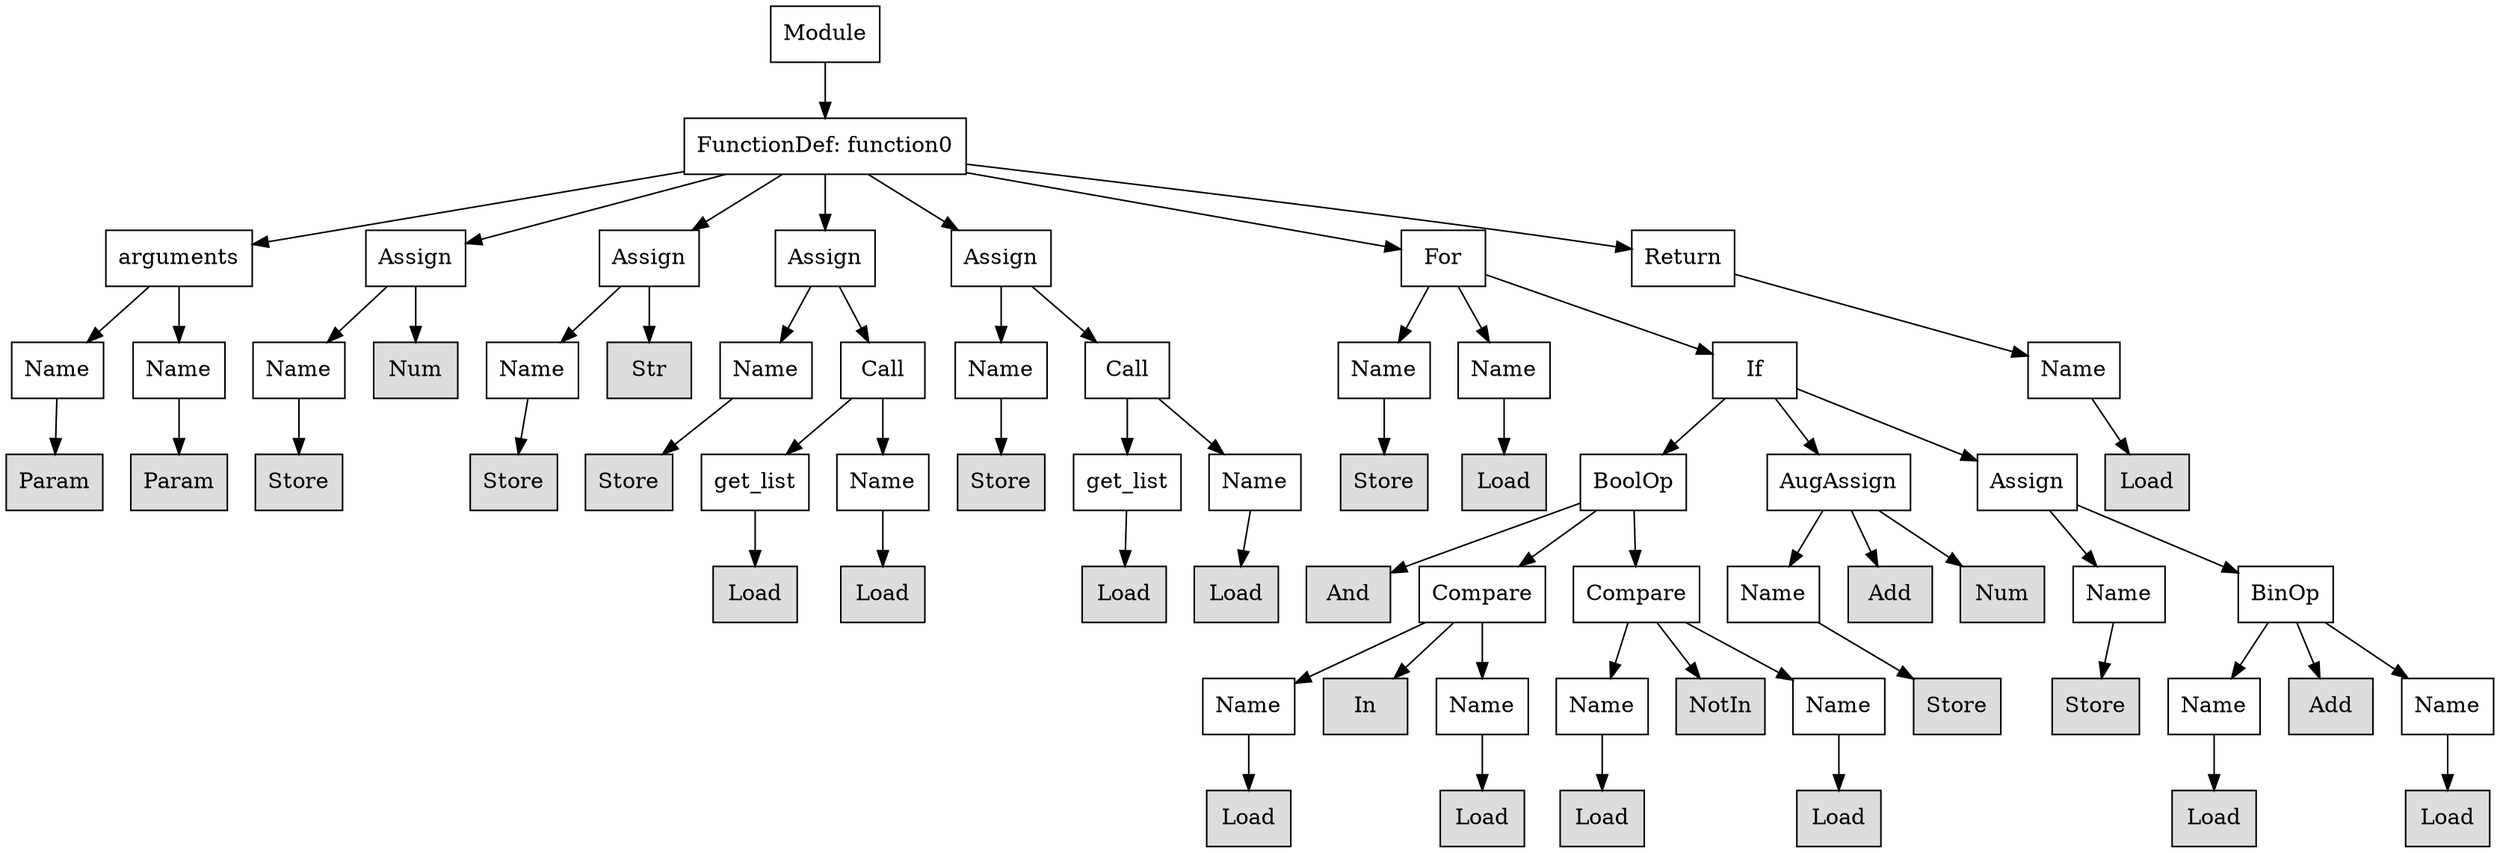 digraph G {
n0 [shape=rect, label="Module"];
n1 [shape=rect, label="FunctionDef: function0"];
n2 [shape=rect, label="arguments"];
n3 [shape=rect, label="Assign"];
n4 [shape=rect, label="Assign"];
n5 [shape=rect, label="Assign"];
n6 [shape=rect, label="Assign"];
n7 [shape=rect, label="For"];
n8 [shape=rect, label="Return"];
n9 [shape=rect, label="Name"];
n10 [shape=rect, label="Name"];
n11 [shape=rect, label="Name"];
n12 [shape=rect, label="Num" style="filled" fillcolor="#dddddd"];
n13 [shape=rect, label="Name"];
n14 [shape=rect, label="Str" style="filled" fillcolor="#dddddd"];
n15 [shape=rect, label="Name"];
n16 [shape=rect, label="Call"];
n17 [shape=rect, label="Name"];
n18 [shape=rect, label="Call"];
n19 [shape=rect, label="Name"];
n20 [shape=rect, label="Name"];
n21 [shape=rect, label="If"];
n22 [shape=rect, label="Name"];
n23 [shape=rect, label="Param" style="filled" fillcolor="#dddddd"];
n24 [shape=rect, label="Param" style="filled" fillcolor="#dddddd"];
n25 [shape=rect, label="Store" style="filled" fillcolor="#dddddd"];
n26 [shape=rect, label="Store" style="filled" fillcolor="#dddddd"];
n27 [shape=rect, label="Store" style="filled" fillcolor="#dddddd"];
n28 [shape=rect, label="get_list"];
n29 [shape=rect, label="Name"];
n30 [shape=rect, label="Store" style="filled" fillcolor="#dddddd"];
n31 [shape=rect, label="get_list"];
n32 [shape=rect, label="Name"];
n33 [shape=rect, label="Store" style="filled" fillcolor="#dddddd"];
n34 [shape=rect, label="Load" style="filled" fillcolor="#dddddd"];
n35 [shape=rect, label="BoolOp"];
n36 [shape=rect, label="AugAssign"];
n37 [shape=rect, label="Assign"];
n38 [shape=rect, label="Load" style="filled" fillcolor="#dddddd"];
n39 [shape=rect, label="Load" style="filled" fillcolor="#dddddd"];
n40 [shape=rect, label="Load" style="filled" fillcolor="#dddddd"];
n41 [shape=rect, label="Load" style="filled" fillcolor="#dddddd"];
n42 [shape=rect, label="Load" style="filled" fillcolor="#dddddd"];
n43 [shape=rect, label="And" style="filled" fillcolor="#dddddd"];
n44 [shape=rect, label="Compare"];
n45 [shape=rect, label="Compare"];
n46 [shape=rect, label="Name"];
n47 [shape=rect, label="Add" style="filled" fillcolor="#dddddd"];
n48 [shape=rect, label="Num" style="filled" fillcolor="#dddddd"];
n49 [shape=rect, label="Name"];
n50 [shape=rect, label="BinOp"];
n51 [shape=rect, label="Name"];
n52 [shape=rect, label="In" style="filled" fillcolor="#dddddd"];
n53 [shape=rect, label="Name"];
n54 [shape=rect, label="Name"];
n55 [shape=rect, label="NotIn" style="filled" fillcolor="#dddddd"];
n56 [shape=rect, label="Name"];
n57 [shape=rect, label="Store" style="filled" fillcolor="#dddddd"];
n58 [shape=rect, label="Store" style="filled" fillcolor="#dddddd"];
n59 [shape=rect, label="Name"];
n60 [shape=rect, label="Add" style="filled" fillcolor="#dddddd"];
n61 [shape=rect, label="Name"];
n62 [shape=rect, label="Load" style="filled" fillcolor="#dddddd"];
n63 [shape=rect, label="Load" style="filled" fillcolor="#dddddd"];
n64 [shape=rect, label="Load" style="filled" fillcolor="#dddddd"];
n65 [shape=rect, label="Load" style="filled" fillcolor="#dddddd"];
n66 [shape=rect, label="Load" style="filled" fillcolor="#dddddd"];
n67 [shape=rect, label="Load" style="filled" fillcolor="#dddddd"];
n0 -> n1;
n1 -> n2;
n1 -> n3;
n1 -> n4;
n1 -> n5;
n1 -> n6;
n1 -> n7;
n1 -> n8;
n2 -> n9;
n2 -> n10;
n3 -> n11;
n3 -> n12;
n4 -> n13;
n4 -> n14;
n5 -> n15;
n5 -> n16;
n6 -> n17;
n6 -> n18;
n7 -> n19;
n7 -> n20;
n7 -> n21;
n8 -> n22;
n9 -> n23;
n10 -> n24;
n11 -> n25;
n13 -> n26;
n15 -> n27;
n16 -> n28;
n16 -> n29;
n17 -> n30;
n18 -> n31;
n18 -> n32;
n19 -> n33;
n20 -> n34;
n21 -> n35;
n21 -> n36;
n21 -> n37;
n22 -> n38;
n28 -> n39;
n29 -> n40;
n31 -> n41;
n32 -> n42;
n35 -> n43;
n35 -> n44;
n35 -> n45;
n36 -> n46;
n36 -> n47;
n36 -> n48;
n37 -> n49;
n37 -> n50;
n44 -> n51;
n44 -> n52;
n44 -> n53;
n45 -> n54;
n45 -> n55;
n45 -> n56;
n46 -> n57;
n49 -> n58;
n50 -> n59;
n50 -> n60;
n50 -> n61;
n51 -> n62;
n53 -> n63;
n54 -> n64;
n56 -> n65;
n59 -> n66;
n61 -> n67;
}
